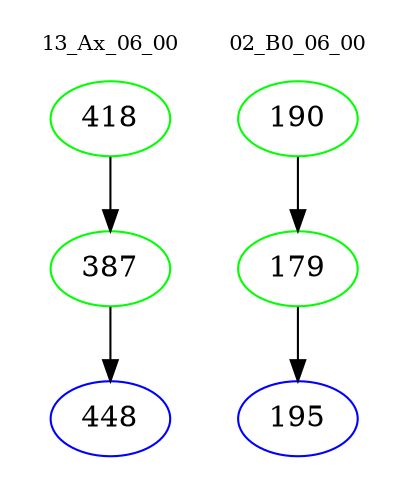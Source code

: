 digraph{
subgraph cluster_0 {
color = white
label = "13_Ax_06_00";
fontsize=10;
T0_418 [label="418", color="green"]
T0_418 -> T0_387 [color="black"]
T0_387 [label="387", color="green"]
T0_387 -> T0_448 [color="black"]
T0_448 [label="448", color="blue"]
}
subgraph cluster_1 {
color = white
label = "02_B0_06_00";
fontsize=10;
T1_190 [label="190", color="green"]
T1_190 -> T1_179 [color="black"]
T1_179 [label="179", color="green"]
T1_179 -> T1_195 [color="black"]
T1_195 [label="195", color="blue"]
}
}
